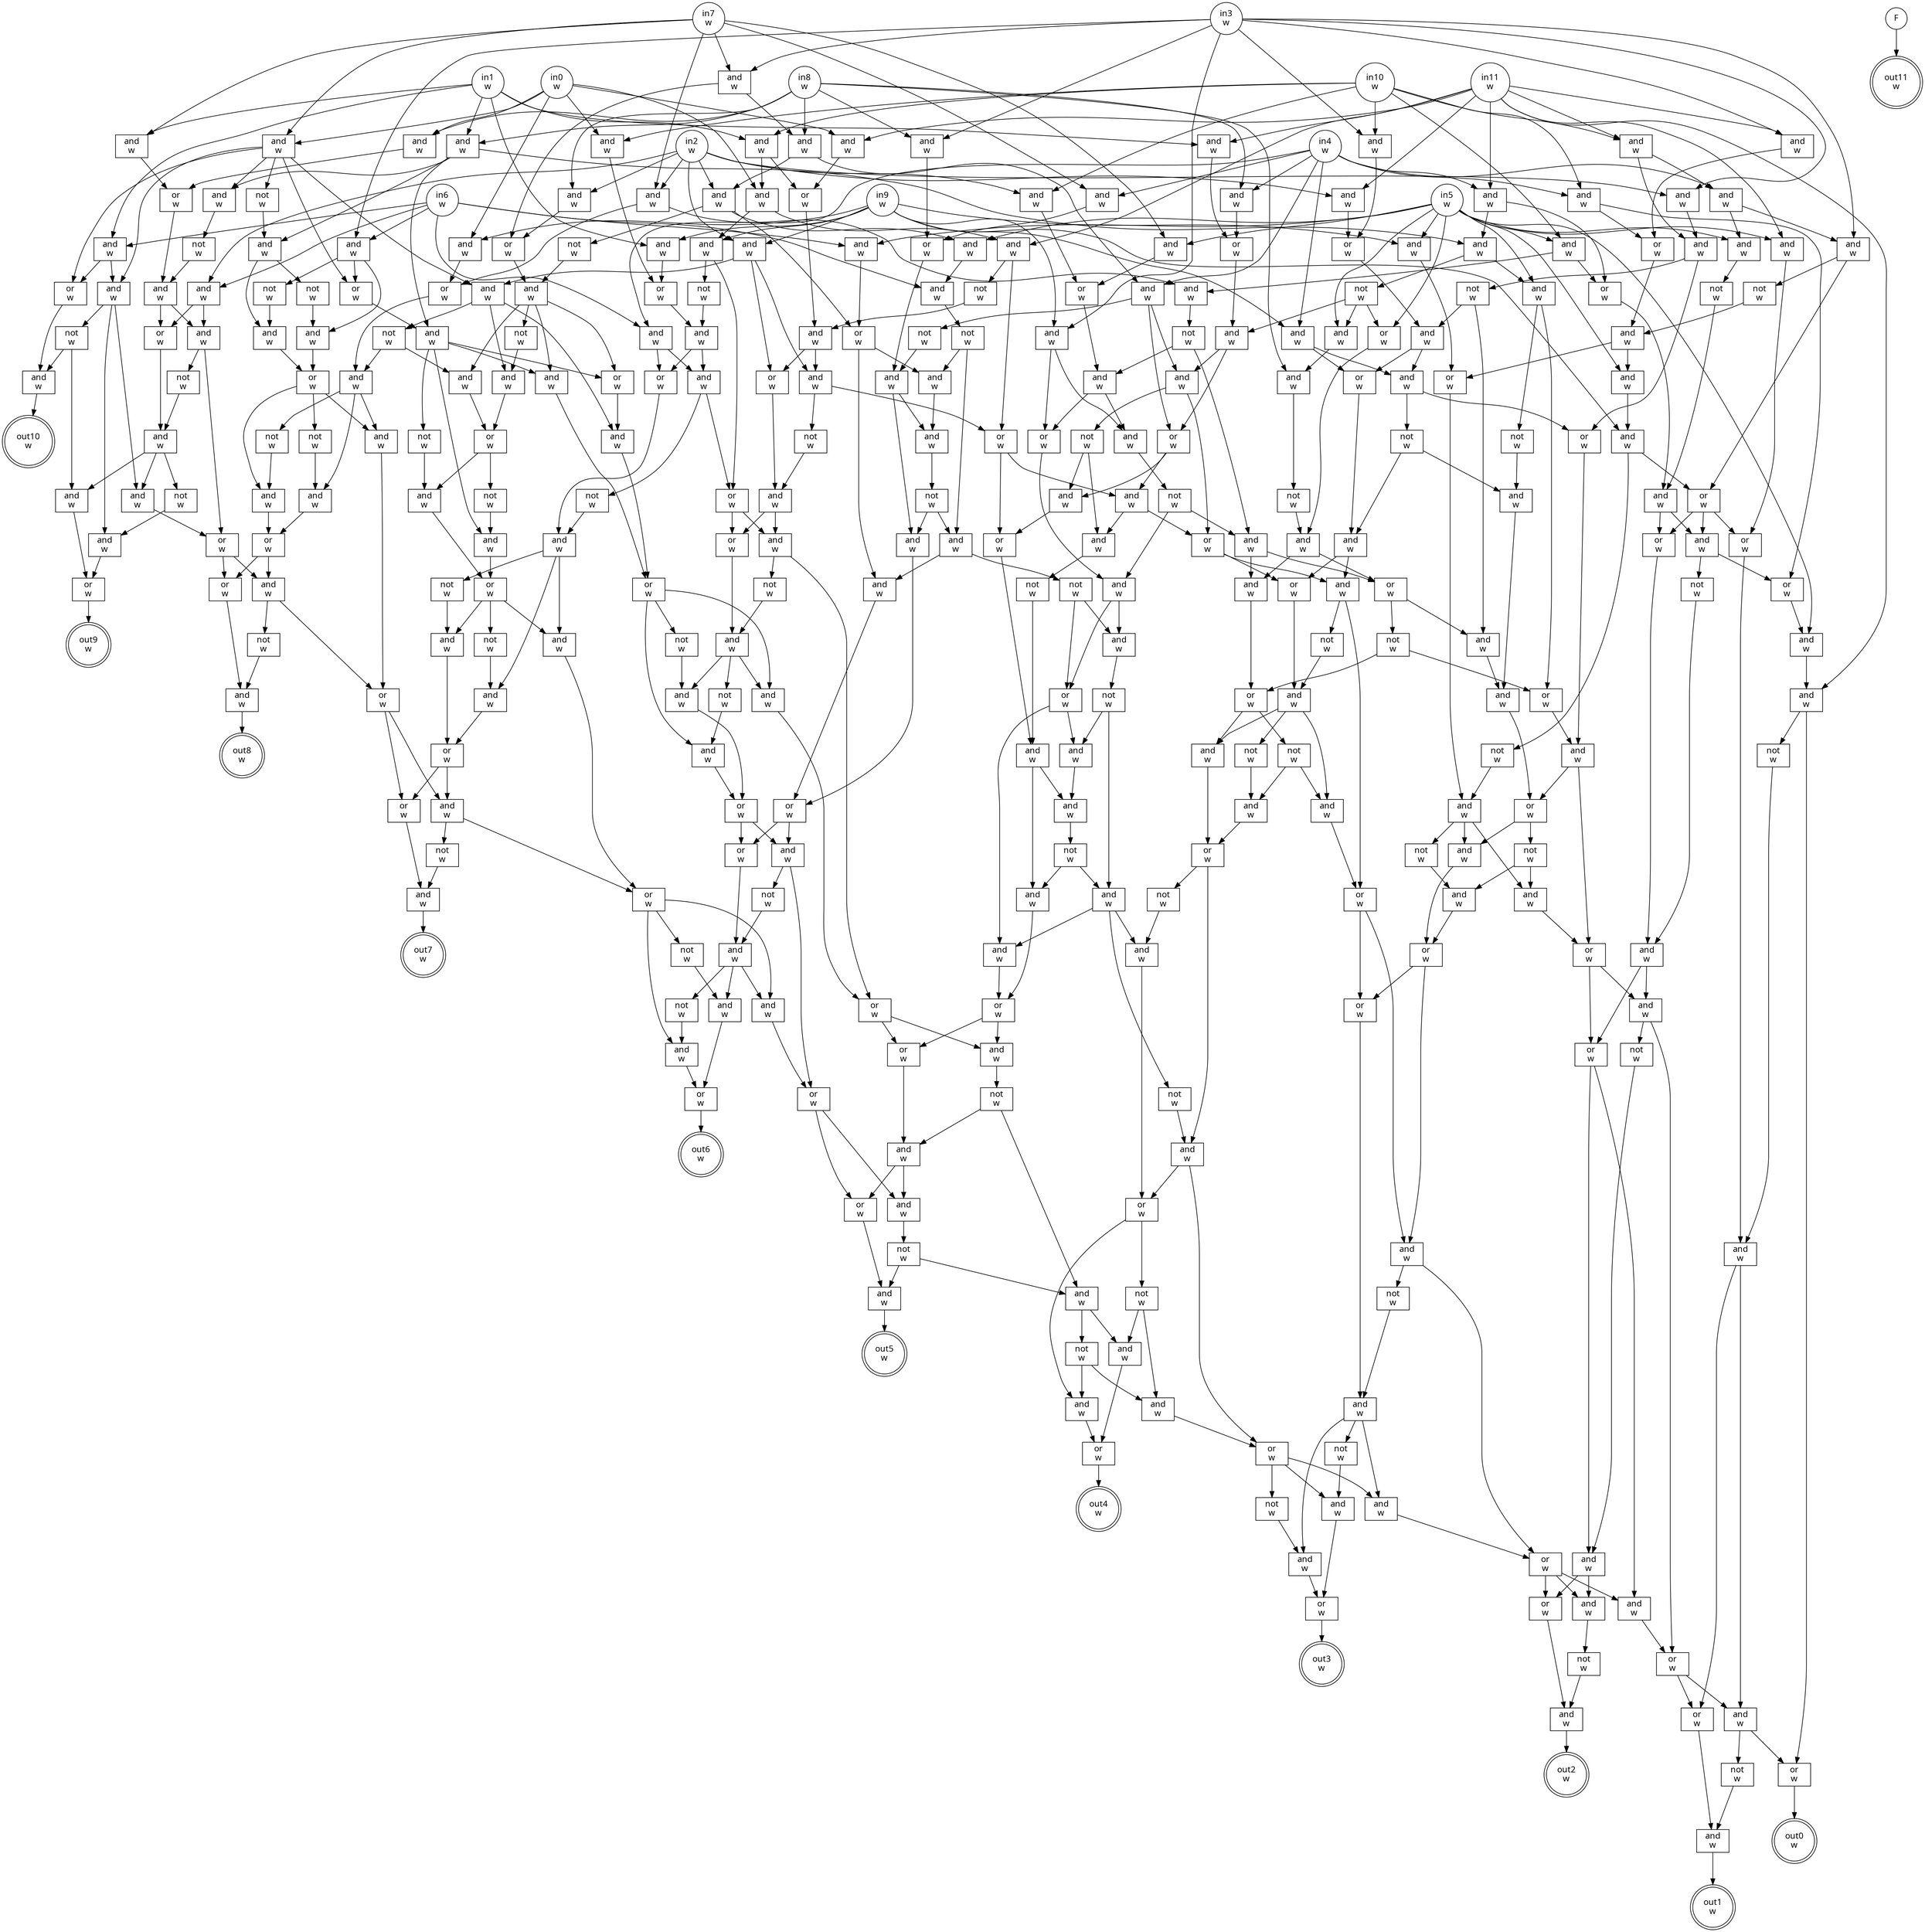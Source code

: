 digraph circuit{
	node [style = filled, fillcolor = white,shape=rect, fontname=geneva]
	g0 [label="in0\nw",shape=circle,fillcolor=white]
	g1 [label="in1\nw",shape=circle,fillcolor=white]
	g2 [label="in2\nw",shape=circle,fillcolor=white]
	g3 [label="in3\nw",shape=circle,fillcolor=white]
	g4 [label="in4\nw",shape=circle,fillcolor=white]
	g5 [label="in5\nw",shape=circle,fillcolor=white]
	g6 [label="in6\nw",shape=circle,fillcolor=white]
	g7 [label="in7\nw",shape=circle,fillcolor=white]
	g8 [label="in8\nw",shape=circle,fillcolor=white]
	g9 [label="in9\nw",shape=circle,fillcolor=white]
	g10 [label="in10\nw",shape=circle,fillcolor=white]
	g11 [label="in11\nw",shape=circle,fillcolor=white]
	g12 [label="F",shape=circle,fillcolor=white]
	g13 [label="and\nw",fillcolor=white]
	g14 [label="and\nw",fillcolor=white]
	g15 [label="and\nw",fillcolor=white]
	g16 [label="and\nw",fillcolor=white]
	g17 [label="and\nw",fillcolor=white]
	g18 [label="and\nw",fillcolor=white]
	g19 [label="and\nw",fillcolor=white]
	g20 [label="and\nw",fillcolor=white]
	g21 [label="and\nw",fillcolor=white]
	g22 [label="and\nw",fillcolor=white]
	g23 [label="or\nw",fillcolor=white]
	g24 [label="and\nw",fillcolor=white]
	g25 [label="and\nw",fillcolor=white]
	g26 [label="and\nw",fillcolor=white]
	g27 [label="and\nw",fillcolor=white]
	g28 [label="not\nw",fillcolor=white]
	g29 [label="and\nw",fillcolor=white]
	g30 [label="and\nw",fillcolor=white]
	g31 [label="not\nw",fillcolor=white]
	g32 [label="and\nw",fillcolor=white]
	g33 [label="and\nw",fillcolor=white]
	g34 [label="and\nw",fillcolor=white]
	g35 [label="not\nw",fillcolor=white]
	g36 [label="and\nw",fillcolor=white]
	g37 [label="or\nw",fillcolor=white]
	g38 [label="and\nw",fillcolor=white]
	g39 [label="and\nw",fillcolor=white]
	g40 [label="and\nw",fillcolor=white]
	g41 [label="and\nw",fillcolor=white]
	g42 [label="or\nw",fillcolor=white]
	g43 [label="and\nw",fillcolor=white]
	g44 [label="not\nw",fillcolor=white]
	g45 [label="and\nw",fillcolor=white]
	g46 [label="and\nw",fillcolor=white]
	g47 [label="and\nw",fillcolor=white]
	g48 [label="or\nw",fillcolor=white]
	g49 [label="and\nw",fillcolor=white]
	g50 [label="or\nw",fillcolor=white]
	g51 [label="and\nw",fillcolor=white]
	g52 [label="and\nw",fillcolor=white]
	g53 [label="not\nw",fillcolor=white]
	g54 [label="not\nw",fillcolor=white]
	g55 [label="or\nw",fillcolor=white]
	g56 [label="and\nw",fillcolor=white]
	g57 [label="or\nw",fillcolor=white]
	g58 [label="and\nw",fillcolor=white]
	g59 [label="not\nw",fillcolor=white]
	g60 [label="or\nw",fillcolor=white]
	g61 [label="and\nw",fillcolor=white]
	g62 [label="not\nw",fillcolor=white]
	g63 [label="and\nw",fillcolor=white]
	g64 [label="and\nw",fillcolor=white]
	g65 [label="and\nw",fillcolor=white]
	g66 [label="not\nw",fillcolor=white]
	g67 [label="and\nw",fillcolor=white]
	g68 [label="and\nw",fillcolor=white]
	g69 [label="or\nw",fillcolor=white]
	g70 [label="and\nw",fillcolor=white]
	g71 [label="or\nw",fillcolor=white]
	g72 [label="and\nw",fillcolor=white]
	g73 [label="and\nw",fillcolor=white]
	g74 [label="not\nw",fillcolor=white]
	g75 [label="and\nw",fillcolor=white]
	g76 [label="and\nw",fillcolor=white]
	g77 [label="not\nw",fillcolor=white]
	g78 [label="and\nw",fillcolor=white]
	g79 [label="and\nw",fillcolor=white]
	g80 [label="and\nw",fillcolor=white]
	g81 [label="or\nw",fillcolor=white]
	g82 [label="not\nw",fillcolor=white]
	g83 [label="not\nw",fillcolor=white]
	g84 [label="and\nw",fillcolor=white]
	g85 [label="not\nw",fillcolor=white]
	g86 [label="and\nw",fillcolor=white]
	g87 [label="or\nw",fillcolor=white]
	g88 [label="and\nw",fillcolor=white]
	g89 [label="and\nw",fillcolor=white]
	g90 [label="not\nw",fillcolor=white]
	g91 [label="and\nw",fillcolor=white]
	g92 [label="or\nw",fillcolor=white]
	g93 [label="and\nw",fillcolor=white]
	g94 [label="and\nw",fillcolor=white]
	g95 [label="not\nw",fillcolor=white]
	g96 [label="or\nw",fillcolor=white]
	g97 [label="and\nw",fillcolor=white]
	g98 [label="and\nw",fillcolor=white]
	g99 [label="or\nw",fillcolor=white]
	g100 [label="and\nw",fillcolor=white]
	g101 [label="and\nw",fillcolor=white]
	g102 [label="not\nw",fillcolor=white]
	g103 [label="and\nw",fillcolor=white]
	g104 [label="and\nw",fillcolor=white]
	g105 [label="or\nw",fillcolor=white]
	g106 [label="not\nw",fillcolor=white]
	g107 [label="or\nw",fillcolor=white]
	g108 [label="and\nw",fillcolor=white]
	g109 [label="and\nw",fillcolor=white]
	g110 [label="and\nw",fillcolor=white]
	g111 [label="and\nw",fillcolor=white]
	g112 [label="and\nw",fillcolor=white]
	g113 [label="not\nw",fillcolor=white]
	g114 [label="and\nw",fillcolor=white]
	g115 [label="not\nw",fillcolor=white]
	g116 [label="and\nw",fillcolor=white]
	g117 [label="and\nw",fillcolor=white]
	g118 [label="not\nw",fillcolor=white]
	g119 [label="or\nw",fillcolor=white]
	g120 [label="and\nw",fillcolor=white]
	g121 [label="or\nw",fillcolor=white]
	g122 [label="and\nw",fillcolor=white]
	g123 [label="and\nw",fillcolor=white]
	g124 [label="not\nw",fillcolor=white]
	g125 [label="or\nw",fillcolor=white]
	g126 [label="and\nw",fillcolor=white]
	g127 [label="or\nw",fillcolor=white]
	g128 [label="and\nw",fillcolor=white]
	g129 [label="not\nw",fillcolor=white]
	g130 [label="and\nw",fillcolor=white]
	g131 [label="or\nw",fillcolor=white]
	g132 [label="and\nw",fillcolor=white]
	g133 [label="or\nw",fillcolor=white]
	g134 [label="or\nw",fillcolor=white]
	g135 [label="and\nw",fillcolor=white]
	g136 [label="not\nw",fillcolor=white]
	g137 [label="and\nw",fillcolor=white]
	g138 [label="and\nw",fillcolor=white]
	g139 [label="or\nw",fillcolor=white]
	g140 [label="not\nw",fillcolor=white]
	g141 [label="and\nw",fillcolor=white]
	g142 [label="and\nw",fillcolor=white]
	g143 [label="and\nw",fillcolor=white]
	g144 [label="and\nw",fillcolor=white]
	g145 [label="or\nw",fillcolor=white]
	g146 [label="and\nw",fillcolor=white]
	g147 [label="or\nw",fillcolor=white]
	g148 [label="and\nw",fillcolor=white]
	g149 [label="not\nw",fillcolor=white]
	g150 [label="and\nw",fillcolor=white]
	g151 [label="and\nw",fillcolor=white]
	g152 [label="or\nw",fillcolor=white]
	g153 [label="and\nw",fillcolor=white]
	g154 [label="not\nw",fillcolor=white]
	g155 [label="and\nw",fillcolor=white]
	g156 [label="and\nw",fillcolor=white]
	g157 [label="not\nw",fillcolor=white]
	g158 [label="and\nw",fillcolor=white]
	g159 [label="and\nw",fillcolor=white]
	g160 [label="not\nw",fillcolor=white]
	g161 [label="and\nw",fillcolor=white]
	g162 [label="or\nw",fillcolor=white]
	g163 [label="not\nw",fillcolor=white]
	g164 [label="or\nw",fillcolor=white]
	g165 [label="and\nw",fillcolor=white]
	g166 [label="and\nw",fillcolor=white]
	g167 [label="or\nw",fillcolor=white]
	g168 [label="and\nw",fillcolor=white]
	g169 [label="and\nw",fillcolor=white]
	g170 [label="or\nw",fillcolor=white]
	g171 [label="not\nw",fillcolor=white]
	g172 [label="not\nw",fillcolor=white]
	g173 [label="and\nw",fillcolor=white]
	g174 [label="or\nw",fillcolor=white]
	g175 [label="not\nw",fillcolor=white]
	g176 [label="not\nw",fillcolor=white]
	g177 [label="and\nw",fillcolor=white]
	g178 [label="and\nw",fillcolor=white]
	g179 [label="not\nw",fillcolor=white]
	g180 [label="and\nw",fillcolor=white]
	g181 [label="or\nw",fillcolor=white]
	g182 [label="not\nw",fillcolor=white]
	g183 [label="and\nw",fillcolor=white]
	g184 [label="or\nw",fillcolor=white]
	g185 [label="and\nw",fillcolor=white]
	g186 [label="and\nw",fillcolor=white]
	g187 [label="not\nw",fillcolor=white]
	g188 [label="or\nw",fillcolor=white]
	g189 [label="and\nw",fillcolor=white]
	g190 [label="and\nw",fillcolor=white]
	g191 [label="and\nw",fillcolor=white]
	g192 [label="or\nw",fillcolor=white]
	g193 [label="not\nw",fillcolor=white]
	g194 [label="and\nw",fillcolor=white]
	g195 [label="or\nw",fillcolor=white]
	g196 [label="and\nw",fillcolor=white]
	g197 [label="or\nw",fillcolor=white]
	g198 [label="and\nw",fillcolor=white]
	g199 [label="and\nw",fillcolor=white]
	g200 [label="and\nw",fillcolor=white]
	g201 [label="not\nw",fillcolor=white]
	g202 [label="and\nw",fillcolor=white]
	g203 [label="or\nw",fillcolor=white]
	g204 [label="or\nw",fillcolor=white]
	g205 [label="and\nw",fillcolor=white]
	g206 [label="or\nw",fillcolor=white]
	g207 [label="not\nw",fillcolor=white]
	g208 [label="and\nw",fillcolor=white]
	g209 [label="and\nw",fillcolor=white]
	g210 [label="or\nw",fillcolor=white]
	g211 [label="and\nw",fillcolor=white]
	g212 [label="and\nw",fillcolor=white]
	g213 [label="not\nw",fillcolor=white]
	g214 [label="and\nw",fillcolor=white]
	g215 [label="and\nw",fillcolor=white]
	g216 [label="or\nw",fillcolor=white]
	g217 [label="not\nw",fillcolor=white]
	g218 [label="or\nw",fillcolor=white]
	g219 [label="and\nw",fillcolor=white]
	g220 [label="and\nw",fillcolor=white]
	g221 [label="and\nw",fillcolor=white]
	g222 [label="not\nw",fillcolor=white]
	g223 [label="and\nw",fillcolor=white]
	g224 [label="or\nw",fillcolor=white]
	g225 [label="and\nw",fillcolor=white]
	g226 [label="or\nw",fillcolor=white]
	g227 [label="not\nw",fillcolor=white]
	g228 [label="not\nw",fillcolor=white]
	g229 [label="or\nw",fillcolor=white]
	g230 [label="and\nw",fillcolor=white]
	g231 [label="and\nw",fillcolor=white]
	g232 [label="not\nw",fillcolor=white]
	g233 [label="and\nw",fillcolor=white]
	g234 [label="or\nw",fillcolor=white]
	g235 [label="and\nw",fillcolor=white]
	g236 [label="and\nw",fillcolor=white]
	g237 [label="or\nw",fillcolor=white]
	g238 [label="and\nw",fillcolor=white]
	g239 [label="and\nw",fillcolor=white]
	g240 [label="not\nw",fillcolor=white]
	g241 [label="or\nw",fillcolor=white]
	g242 [label="and\nw",fillcolor=white]
	g243 [label="not\nw",fillcolor=white]
	g244 [label="or\nw",fillcolor=white]
	g245 [label="and\nw",fillcolor=white]
	g246 [label="and\nw",fillcolor=white]
	g247 [label="and\nw",fillcolor=white]
	g248 [label="or\nw",fillcolor=white]
	g249 [label="or\nw",fillcolor=white]
	g250 [label="and\nw",fillcolor=white]
	g251 [label="not\nw",fillcolor=white]
	g252 [label="and\nw",fillcolor=white]
	g253 [label="not\nw",fillcolor=white]
	g254 [label="not\nw",fillcolor=white]
	g255 [label="and\nw",fillcolor=white]
	g256 [label="or\nw",fillcolor=white]
	g257 [label="not\nw",fillcolor=white]
	g258 [label="or\nw",fillcolor=white]
	g259 [label="and\nw",fillcolor=white]
	g260 [label="and\nw",fillcolor=white]
	g261 [label="not\nw",fillcolor=white]
	g262 [label="and\nw",fillcolor=white]
	g263 [label="and\nw",fillcolor=white]
	g264 [label="and\nw",fillcolor=white]
	g265 [label="not\nw",fillcolor=white]
	g266 [label="and\nw",fillcolor=white]
	g267 [label="or\nw",fillcolor=white]
	g268 [label="not\nw",fillcolor=white]
	g269 [label="and\nw",fillcolor=white]
	g270 [label="or\nw",fillcolor=white]
	g271 [label="not\nw",fillcolor=white]
	g272 [label="or\nw",fillcolor=white]
	g273 [label="and\nw",fillcolor=white]
	g274 [label="and\nw",fillcolor=white]
	g275 [label="not\nw",fillcolor=white]
	g276 [label="or\nw",fillcolor=white]
	g277 [label="and\nw",fillcolor=white]
	g278 [label="and\nw",fillcolor=white]
	g279 [label="and\nw",fillcolor=white]
	g280 [label="or\nw",fillcolor=white]
	g281 [label="and\nw",fillcolor=white]
	g282 [label="not\nw",fillcolor=white]
	g283 [label="or\nw",fillcolor=white]
	g284 [label="and\nw",fillcolor=white]
	g285 [label="not\nw",fillcolor=white]
	g286 [label="and\nw",fillcolor=white]
	g287 [label="or\nw",fillcolor=white]
	g288 [label="or\nw",fillcolor=white]
	g289 [label="and\nw",fillcolor=white]
	g290 [label="not\nw",fillcolor=white]
	g291 [label="and\nw",fillcolor=white]
	g292 [label="and\nw",fillcolor=white]
	g293 [label="and\nw",fillcolor=white]
	g294 [label="or\nw",fillcolor=white]
	g295 [label="or\nw",fillcolor=white]
	g296 [label="and\nw",fillcolor=white]
	g297 [label="not\nw",fillcolor=white]
	g298 [label="and\nw",fillcolor=white]
	g299 [label="and\nw",fillcolor=white]
	g300 [label="and\nw",fillcolor=white]
	g301 [label="not\nw",fillcolor=white]
	g302 [label="and\nw",fillcolor=white]
	g303 [label="or\nw",fillcolor=white]
	g304 [label="and\nw",fillcolor=white]
	g305 [label="or\nw",fillcolor=white]
	g306 [label="and\nw",fillcolor=white]
	g307 [label="and\nw",fillcolor=white]
	g308 [label="or\nw",fillcolor=white]
	g309 [label="or\nw",fillcolor=white]
	g310 [label="and\nw",fillcolor=white]
	g311 [label="not\nw",fillcolor=white]
	g312 [label="and\nw",fillcolor=white]
	g313 [label="and\nw",fillcolor=white]
	g314 [label="or\nw",fillcolor=white]
	g315 [label="or\nw",fillcolor=white]
	g316 [label="and\nw",fillcolor=white]
	g317 [label="or\nw",fillcolor=white]
	g318 [label="not\nw",fillcolor=white]
	g319 [label="and\nw",fillcolor=white]
	g320 [label="not\nw",fillcolor=white]
	g321 [label="and\nw",fillcolor=white]
	g322 [label="or\nw",fillcolor=white]
	g323 [label="not\nw",fillcolor=white]
	g324 [label="and\nw",fillcolor=white]
	g325 [label="or\nw",fillcolor=white]
	g326 [label="out0\nw",shape=doublecircle,fillcolor=white]
	g327 [label="out1\nw",shape=doublecircle,fillcolor=white]
	g328 [label="out2\nw",shape=doublecircle,fillcolor=white]
	g329 [label="out3\nw",shape=doublecircle,fillcolor=white]
	g330 [label="out4\nw",shape=doublecircle,fillcolor=white]
	g331 [label="out5\nw",shape=doublecircle,fillcolor=white]
	g332 [label="out6\nw",shape=doublecircle,fillcolor=white]
	g333 [label="out7\nw",shape=doublecircle,fillcolor=white]
	g334 [label="out8\nw",shape=doublecircle,fillcolor=white]
	g335 [label="out9\nw",shape=doublecircle,fillcolor=white]
	g336 [label="out10\nw",shape=doublecircle,fillcolor=white]
	g337 [label="out11\nw",shape=doublecircle,fillcolor=white]
	edge [fontname=Geneva,fontcolor=forestgreen]
	g0->g151
	g0->g183
	g0->g196
	g0->g209
	g0->g211
	g0->g233
	g1->g109
	g1->g110
	g1->g141
	g1->g142
	g1->g143
	g1->g144
	g2->g63
	g2->g64
	g2->g67
	g2->g68
	g2->g70
	g2->g86
	g2->g98
	g2->g100
	g3->g30
	g3->g32
	g3->g36
	g3->g39
	g3->g40
	g3->g41
	g3->g43
	g3->g100
	g4->g19
	g4->g20
	g4->g21
	g4->g22
	g4->g24
	g4->g25
	g4->g26
	g4->g34
	g5->g14
	g5->g15
	g5->g16
	g5->g17
	g5->g18
	g5->g27
	g5->g46
	g5->g51
	g5->g72
	g5->g112
	g5->g116
	g5->g119
	g6->g14
	g6->g19
	g6->g30
	g6->g63
	g6->g73
	g6->g109
	g7->g15
	g7->g20
	g7->g32
	g7->g64
	g7->g141
	g7->g151
	g8->g21
	g8->g33
	g8->g36
	g8->g68
	g8->g110
	g8->g117
	g8->g183
	g9->g17
	g9->g24
	g9->g39
	g9->g47
	g9->g67
	g9->g142
	g9->g196
	g9->g212
	g10->g13
	g10->g16
	g10->g25
	g10->g40
	g10->g86
	g10->g143
	g10->g209
	g11->g13
	g11->g18
	g11->g22
	g11->g41
	g11->g52
	g11->g98
	g11->g144
	g11->g231
	g11->g233
	g12->g337
	g13->g26
	g13->g101
	g14->g71
	g15->g87
	g16->g23
	g16->g65
	g17->g60
	g18->g57
	g19->g215
	g19->g218
	g20->g37
	g21->g145
	g22->g23
	g22->g111
	g23->g29
	g24->g104
	g24->g107
	g25->g42
	g25->g50
	g26->g27
	g26->g43
	g27->g28
	g28->g29
	g29->g49
	g29->g55
	g30->g31
	g30->g164
	g30->g180
	g31->g178
	g32->g33
	g32->g69
	g33->g34
	g33->g70
	g34->g35
	g34->g147
	g34->g148
	g35->g38
	g36->g37
	g37->g38
	g38->g76
	g38->g78
	g39->g89
	g39->g92
	g40->g99
	g41->g42
	g42->g45
	g43->g44
	g43->g48
	g44->g45
	g45->g46
	g45->g60
	g46->g47
	g47->g48
	g47->g59
	g48->g49
	g48->g55
	g48->g57
	g49->g50
	g49->g54
	g50->g51
	g51->g52
	g52->g53
	g52->g317
	g53->g58
	g54->g56
	g55->g56
	g56->g134
	g56->g135
	g57->g58
	g58->g315
	g58->g316
	g59->g61
	g60->g61
	g61->g62
	g61->g128
	g61->g132
	g62->g130
	g63->g186
	g63->g188
	g64->g65
	g64->g197
	g65->g66
	g66->g88
	g66->g91
	g67->g158
	g67->g236
	g67->g272
	g68->g69
	g69->g84
	g70->g71
	g70->g72
	g70->g83
	g71->g75
	g71->g80
	g72->g73
	g73->g74
	g74->g75
	g74->g79
	g75->g76
	g76->g77
	g77->g78
	g77->g79
	g78->g81
	g79->g80
	g79->g82
	g80->g81
	g81->g288
	g81->g289
	g82->g94
	g82->g96
	g83->g84
	g84->g85
	g84->g161
	g84->g167
	g84->g169
	g85->g159
	g86->g87
	g87->g88
	g88->g89
	g88->g92
	g89->g90
	g90->g91
	g90->g93
	g91->g121
	g91->g138
	g92->g93
	g93->g94
	g93->g96
	g94->g95
	g95->g97
	g95->g262
	g96->g97
	g96->g263
	g97->g260
	g98->g99
	g99->g103
	g100->g101
	g101->g102
	g101->g105
	g102->g103
	g102->g122
	g103->g104
	g103->g107
	g104->g105
	g104->g106
	g105->g126
	g106->g108
	g106->g114
	g107->g108
	g108->g242
	g108->g244
	g109->g152
	g109->g153
	g110->g111
	g110->g156
	g110->g165
	g110->g177
	g111->g112
	g111->g115
	g112->g113
	g112->g125
	g113->g114
	g114->g123
	g115->g116
	g115->g119
	g115->g146
	g116->g117
	g117->g118
	g118->g120
	g119->g120
	g120->g121
	g120->g138
	g121->g122
	g121->g124
	g122->g123
	g123->g127
	g124->g125
	g124->g139
	g125->g126
	g126->g127
	g126->g133
	g127->g128
	g127->g129
	g128->g131
	g129->g130
	g129->g132
	g130->g131
	g131->g249
	g131->g250
	g132->g133
	g133->g134
	g133->g135
	g134->g137
	g134->g313
	g135->g136
	g135->g314
	g136->g137
	g137->g309
	g137->g310
	g138->g139
	g139->g140
	g139->g246
	g140->g247
	g140->g255
	g141->g184
	g142->g210
	g143->g211
	g143->g234
	g144->g145
	g145->g146
	g146->g147
	g146->g148
	g147->g150
	g147->g238
	g148->g149
	g148->g241
	g149->g150
	g149->g239
	g150->g258
	g151->g152
	g151->g153
	g151->g156
	g151->g158
	g151->g164
	g151->g176
	g152->g155
	g153->g154
	g153->g191
	g153->g194
	g154->g155
	g154->g190
	g155->g336
	g156->g157
	g157->g185
	g158->g159
	g158->g160
	g158->g168
	g159->g162
	g160->g161
	g160->g198
	g161->g162
	g162->g163
	g162->g173
	g163->g166
	g164->g165
	g165->g166
	g165->g167
	g165->g169
	g165->g172
	g166->g174
	g167->g168
	g168->g170
	g169->g170
	g170->g171
	g170->g279
	g170->g286
	g171->g278
	g172->g173
	g173->g174
	g174->g175
	g174->g221
	g174->g223
	g175->g220
	g176->g177
	g177->g178
	g177->g179
	g178->g181
	g179->g180
	g180->g181
	g181->g182
	g181->g200
	g181->g202
	g182->g199
	g183->g184
	g184->g185
	g185->g186
	g185->g188
	g186->g187
	g186->g192
	g187->g189
	g188->g189
	g189->g190
	g189->g191
	g189->g193
	g190->g195
	g191->g192
	g192->g204
	g192->g205
	g193->g194
	g194->g195
	g195->g335
	g196->g197
	g197->g198
	g198->g199
	g198->g200
	g198->g201
	g199->g203
	g200->g206
	g201->g202
	g202->g203
	g203->g204
	g203->g205
	g204->g208
	g205->g206
	g205->g207
	g206->g225
	g206->g229
	g207->g208
	g208->g334
	g209->g210
	g210->g214
	g211->g212
	g211->g231
	g212->g213
	g212->g216
	g213->g214
	g214->g215
	g214->g218
	g215->g216
	g215->g217
	g216->g274
	g216->g276
	g217->g219
	g218->g219
	g219->g220
	g219->g221
	g219->g222
	g220->g224
	g221->g226
	g222->g223
	g223->g224
	g224->g225
	g224->g229
	g225->g226
	g225->g228
	g226->g227
	g226->g293
	g226->g324
	g227->g292
	g228->g230
	g229->g230
	g230->g333
	g231->g232
	g231->g237
	g232->g235
	g233->g234
	g234->g235
	g235->g236
	g235->g272
	g236->g237
	g236->g271
	g237->g238
	g237->g258
	g238->g239
	g238->g241
	g239->g240
	g240->g259
	g241->g242
	g241->g244
	g242->g243
	g242->g248
	g243->g245
	g244->g245
	g245->g246
	g245->g247
	g245->g254
	g246->g256
	g247->g248
	g248->g249
	g248->g250
	g249->g252
	g250->g251
	g250->g308
	g251->g252
	g252->g253
	g252->g307
	g252->g321
	g253->g306
	g254->g255
	g255->g256
	g256->g257
	g256->g266
	g257->g264
	g258->g259
	g259->g260
	g259->g269
	g260->g261
	g261->g262
	g261->g269
	g262->g263
	g262->g264
	g262->g265
	g263->g270
	g264->g267
	g265->g266
	g266->g267
	g266->g305
	g267->g268
	g267->g302
	g268->g300
	g268->g304
	g269->g270
	g270->g281
	g270->g283
	g271->g273
	g272->g273
	g273->g274
	g273->g276
	g274->g275
	g274->g280
	g275->g277
	g276->g277
	g277->g278
	g277->g279
	g277->g285
	g278->g287
	g279->g280
	g280->g281
	g280->g283
	g281->g282
	g282->g284
	g282->g299
	g283->g284
	g284->g295
	g284->g296
	g285->g286
	g286->g287
	g287->g288
	g287->g289
	g288->g291
	g289->g290
	g289->g294
	g290->g291
	g291->g292
	g291->g293
	g291->g323
	g292->g325
	g293->g294
	g294->g295
	g294->g296
	g295->g298
	g296->g297
	g297->g298
	g297->g299
	g298->g331
	g299->g300
	g299->g301
	g300->g303
	g301->g302
	g301->g304
	g302->g303
	g303->g330
	g304->g305
	g305->g306
	g305->g307
	g305->g320
	g306->g322
	g307->g308
	g308->g309
	g308->g310
	g308->g313
	g309->g312
	g310->g311
	g311->g312
	g312->g328
	g313->g314
	g314->g315
	g314->g316
	g315->g319
	g316->g317
	g316->g318
	g317->g326
	g318->g319
	g319->g327
	g320->g321
	g321->g322
	g322->g329
	g323->g324
	g324->g325
	g325->g332
}